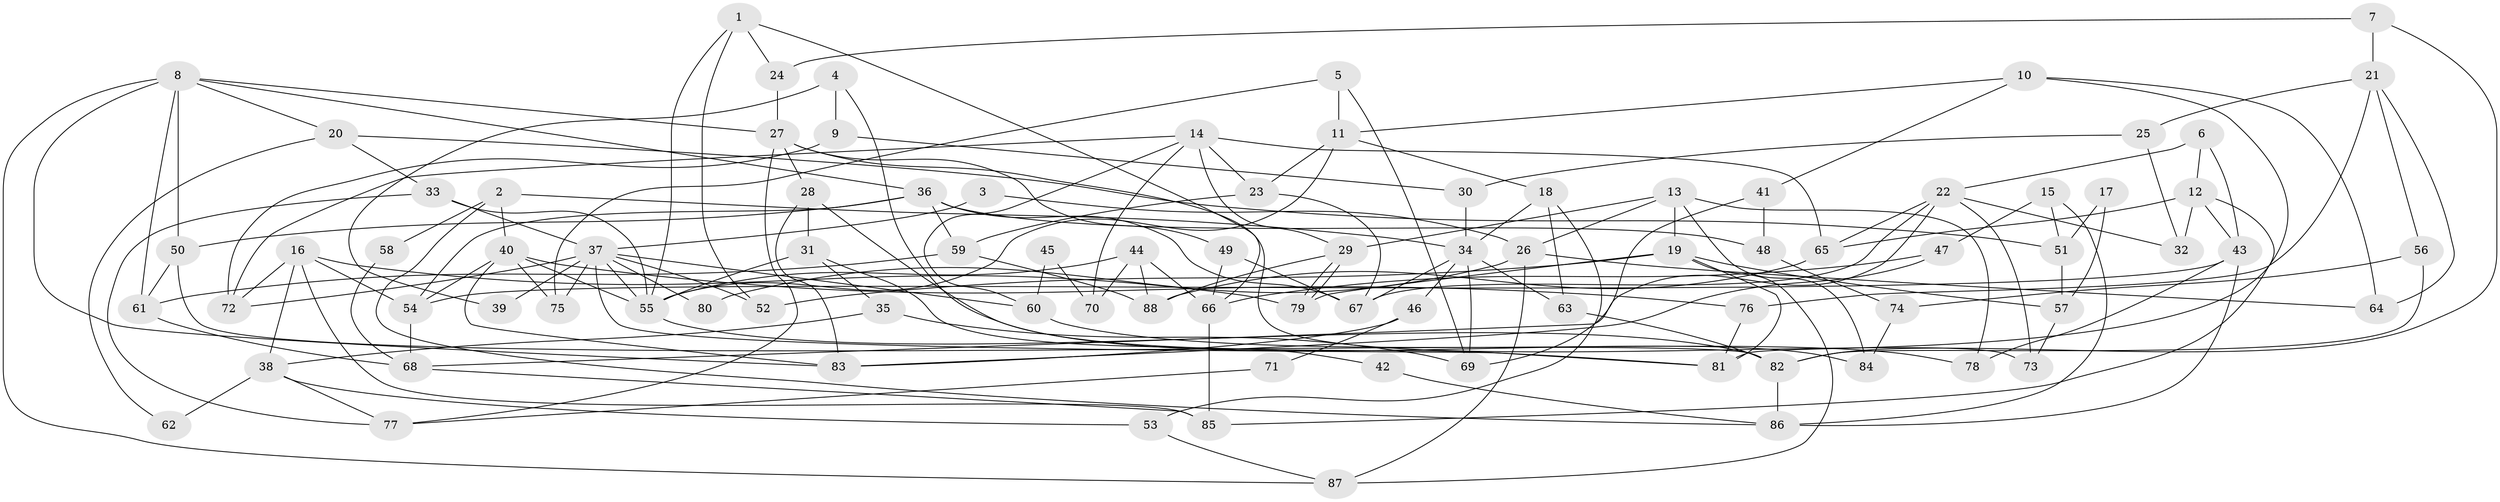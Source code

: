 // Generated by graph-tools (version 1.1) at 2025/50/03/09/25 03:50:07]
// undirected, 88 vertices, 176 edges
graph export_dot {
graph [start="1"]
  node [color=gray90,style=filled];
  1;
  2;
  3;
  4;
  5;
  6;
  7;
  8;
  9;
  10;
  11;
  12;
  13;
  14;
  15;
  16;
  17;
  18;
  19;
  20;
  21;
  22;
  23;
  24;
  25;
  26;
  27;
  28;
  29;
  30;
  31;
  32;
  33;
  34;
  35;
  36;
  37;
  38;
  39;
  40;
  41;
  42;
  43;
  44;
  45;
  46;
  47;
  48;
  49;
  50;
  51;
  52;
  53;
  54;
  55;
  56;
  57;
  58;
  59;
  60;
  61;
  62;
  63;
  64;
  65;
  66;
  67;
  68;
  69;
  70;
  71;
  72;
  73;
  74;
  75;
  76;
  77;
  78;
  79;
  80;
  81;
  82;
  83;
  84;
  85;
  86;
  87;
  88;
  1 -- 66;
  1 -- 55;
  1 -- 24;
  1 -- 52;
  2 -- 40;
  2 -- 34;
  2 -- 58;
  2 -- 86;
  3 -- 26;
  3 -- 37;
  4 -- 9;
  4 -- 81;
  4 -- 39;
  5 -- 75;
  5 -- 69;
  5 -- 11;
  6 -- 12;
  6 -- 43;
  6 -- 22;
  7 -- 21;
  7 -- 82;
  7 -- 24;
  8 -- 36;
  8 -- 50;
  8 -- 20;
  8 -- 27;
  8 -- 61;
  8 -- 83;
  8 -- 87;
  9 -- 72;
  9 -- 30;
  10 -- 64;
  10 -- 11;
  10 -- 41;
  10 -- 81;
  11 -- 55;
  11 -- 18;
  11 -- 23;
  12 -- 65;
  12 -- 85;
  12 -- 32;
  12 -- 43;
  13 -- 29;
  13 -- 78;
  13 -- 19;
  13 -- 26;
  13 -- 84;
  14 -- 29;
  14 -- 65;
  14 -- 23;
  14 -- 60;
  14 -- 70;
  14 -- 72;
  15 -- 86;
  15 -- 47;
  15 -- 51;
  16 -- 79;
  16 -- 72;
  16 -- 38;
  16 -- 54;
  16 -- 85;
  17 -- 57;
  17 -- 51;
  18 -- 34;
  18 -- 53;
  18 -- 63;
  19 -- 52;
  19 -- 57;
  19 -- 79;
  19 -- 81;
  19 -- 87;
  20 -- 51;
  20 -- 33;
  20 -- 62;
  21 -- 76;
  21 -- 56;
  21 -- 25;
  21 -- 64;
  22 -- 68;
  22 -- 32;
  22 -- 65;
  22 -- 67;
  22 -- 73;
  23 -- 59;
  23 -- 67;
  24 -- 27;
  25 -- 32;
  25 -- 30;
  26 -- 87;
  26 -- 64;
  26 -- 80;
  27 -- 28;
  27 -- 49;
  27 -- 73;
  27 -- 77;
  28 -- 83;
  28 -- 31;
  28 -- 84;
  29 -- 79;
  29 -- 79;
  29 -- 88;
  30 -- 34;
  31 -- 55;
  31 -- 35;
  31 -- 42;
  33 -- 77;
  33 -- 37;
  33 -- 55;
  34 -- 63;
  34 -- 67;
  34 -- 46;
  34 -- 69;
  35 -- 38;
  35 -- 69;
  36 -- 67;
  36 -- 54;
  36 -- 48;
  36 -- 50;
  36 -- 59;
  37 -- 81;
  37 -- 39;
  37 -- 52;
  37 -- 55;
  37 -- 60;
  37 -- 72;
  37 -- 75;
  37 -- 80;
  38 -- 53;
  38 -- 62;
  38 -- 77;
  40 -- 55;
  40 -- 54;
  40 -- 75;
  40 -- 76;
  40 -- 83;
  41 -- 69;
  41 -- 48;
  42 -- 86;
  43 -- 86;
  43 -- 54;
  43 -- 78;
  44 -- 66;
  44 -- 55;
  44 -- 70;
  44 -- 88;
  45 -- 60;
  45 -- 70;
  46 -- 83;
  46 -- 71;
  47 -- 66;
  47 -- 83;
  48 -- 74;
  49 -- 67;
  49 -- 66;
  50 -- 61;
  50 -- 82;
  51 -- 57;
  53 -- 87;
  54 -- 68;
  55 -- 82;
  56 -- 74;
  56 -- 82;
  57 -- 73;
  58 -- 68;
  59 -- 61;
  59 -- 88;
  60 -- 78;
  61 -- 68;
  63 -- 82;
  65 -- 88;
  66 -- 85;
  68 -- 85;
  71 -- 77;
  74 -- 84;
  76 -- 81;
  82 -- 86;
}
